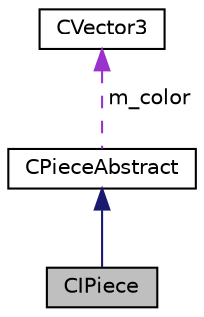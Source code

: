 digraph "CIPiece"
{
  edge [fontname="Helvetica",fontsize="10",labelfontname="Helvetica",labelfontsize="10"];
  node [fontname="Helvetica",fontsize="10",shape=record];
  Node1 [label="CIPiece",height=0.2,width=0.4,color="black", fillcolor="grey75", style="filled" fontcolor="black"];
  Node2 -> Node1 [dir="back",color="midnightblue",fontsize="10",style="solid",fontname="Helvetica"];
  Node2 [label="CPieceAbstract",height=0.2,width=0.4,color="black", fillcolor="white", style="filled",URL="$class_c_piece_abstract.html",tooltip="classe CPieceAbstract abstraite"];
  Node3 -> Node2 [dir="back",color="darkorchid3",fontsize="10",style="dashed",label=" m_color" ,fontname="Helvetica"];
  Node3 [label="CVector3",height=0.2,width=0.4,color="black", fillcolor="white", style="filled",URL="$class_c_vector3.html"];
}
